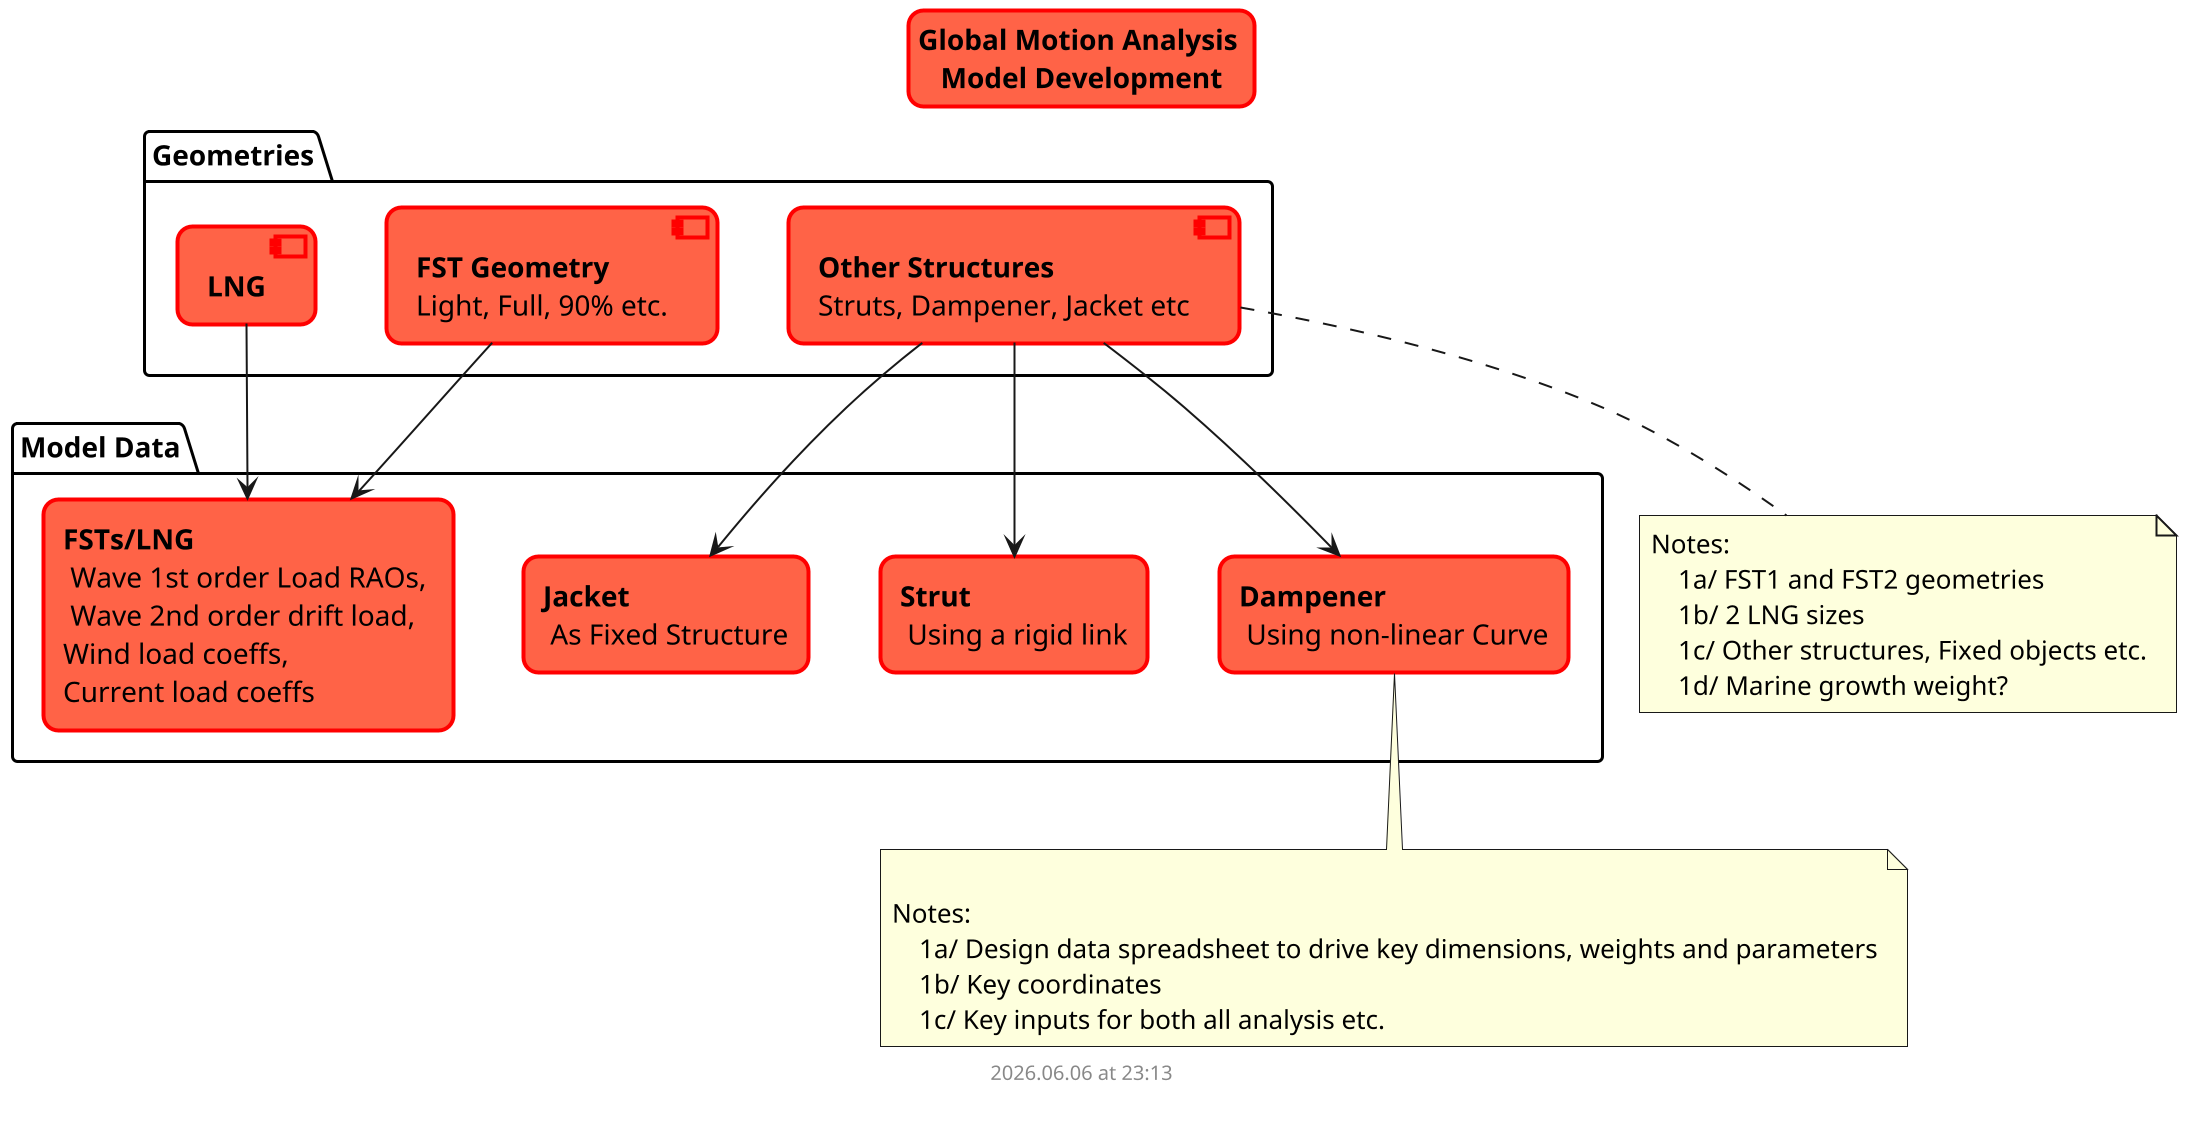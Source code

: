@startuml global_analysis_methodology

scale 2
skinparam titleBorderRoundCorner 15
skinparam titleBorderThickness 2
skinparam titleBorderColor red
skinparam titleBackgroundColor Tomato


title Global Motion Analysis \nModel Development



package Geometries {
component "**FST Geometry** \nLight, Full, 90% etc." as FST_Gometries
component "**LNG**" as LNG
component "**Other Structures** \nStruts, Dampener, Jacket etc" as Other_Structures

}

note bottom
    Notes:
        1a/ FST1 and FST2 geometries
        1b/ 2 LNG sizes
        1c/ Other structures, Fixed objects etc.
        1d/ Marine growth weight?
end note

package "Model Data" as md {
agent "**FSTs/LNG** \n Wave 1st order Load RAOs, \n Wave 2nd order drift load, \nWind load coeffs, \nCurrent load coeffs" as FST_model_data
agent "**Strut** \n Using a rigid link" as Strut
agent "**Jacket** \n As Fixed Structure" as Jacket
agent "**Dampener** \n Using non-linear Curve" as Dampener
}

note bottom

    Notes:
        1a/ Design data spreadsheet to drive key dimensions, weights and parameters
        1b/ Key coordinates
        1c/ Key inputs for both all analysis etc.
end note

FST_Gometries --> FST_model_data
LNG --> FST_model_data
Other_Structures --> Strut 
Other_Structures --> Dampener 
Other_Structures --> Jacket 


footer
%date("yyyy.MM.dd' at 'HH:mm")
%filename()
end footer

@enduml